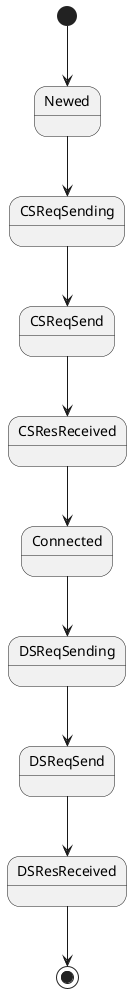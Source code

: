 @startuml

  [*] -->	Newed
  Newed --> CSReqSending
  CSReqSending --> CSReqSend
  CSReqSend --> CSResReceived
	CSResReceived --> Connected
	Connected  --> DSReqSending
	DSReqSending --> DSReqSend
	DSReqSend --> DSResReceived
	DSResReceived --> [*]

@enduml
